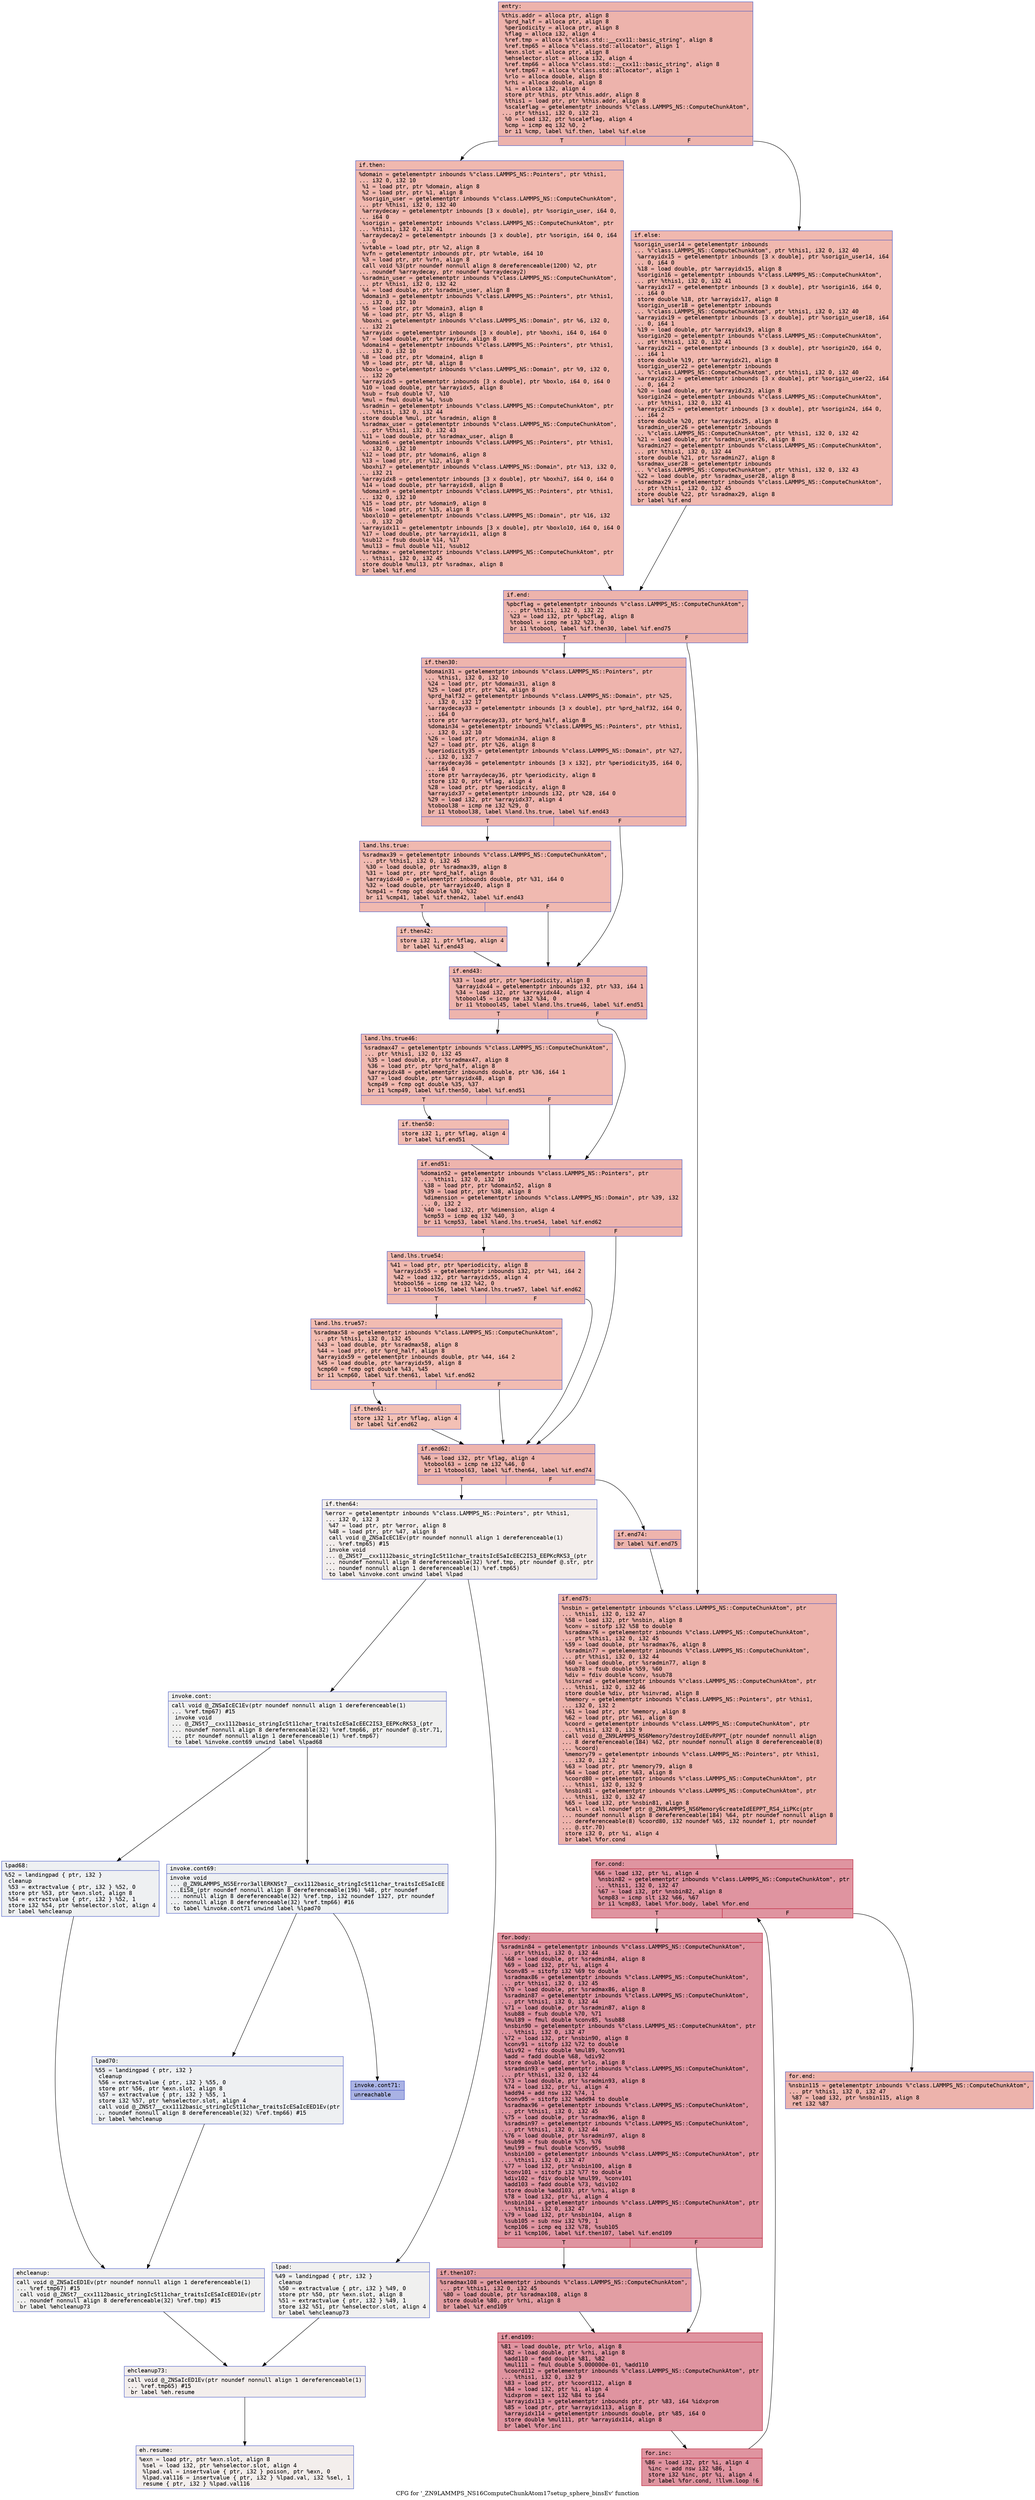 digraph "CFG for '_ZN9LAMMPS_NS16ComputeChunkAtom17setup_sphere_binsEv' function" {
	label="CFG for '_ZN9LAMMPS_NS16ComputeChunkAtom17setup_sphere_binsEv' function";

	Node0x56369a853e40 [shape=record,color="#3d50c3ff", style=filled, fillcolor="#d6524470" fontname="Courier",label="{entry:\l|  %this.addr = alloca ptr, align 8\l  %prd_half = alloca ptr, align 8\l  %periodicity = alloca ptr, align 8\l  %flag = alloca i32, align 4\l  %ref.tmp = alloca %\"class.std::__cxx11::basic_string\", align 8\l  %ref.tmp65 = alloca %\"class.std::allocator\", align 1\l  %exn.slot = alloca ptr, align 8\l  %ehselector.slot = alloca i32, align 4\l  %ref.tmp66 = alloca %\"class.std::__cxx11::basic_string\", align 8\l  %ref.tmp67 = alloca %\"class.std::allocator\", align 1\l  %rlo = alloca double, align 8\l  %rhi = alloca double, align 8\l  %i = alloca i32, align 4\l  store ptr %this, ptr %this.addr, align 8\l  %this1 = load ptr, ptr %this.addr, align 8\l  %scaleflag = getelementptr inbounds %\"class.LAMMPS_NS::ComputeChunkAtom\",\l... ptr %this1, i32 0, i32 21\l  %0 = load i32, ptr %scaleflag, align 4\l  %cmp = icmp eq i32 %0, 2\l  br i1 %cmp, label %if.then, label %if.else\l|{<s0>T|<s1>F}}"];
	Node0x56369a853e40:s0 -> Node0x56369a854b90[tooltip="entry -> if.then\nProbability 50.00%" ];
	Node0x56369a853e40:s1 -> Node0x56369a854c00[tooltip="entry -> if.else\nProbability 50.00%" ];
	Node0x56369a854b90 [shape=record,color="#3d50c3ff", style=filled, fillcolor="#dc5d4a70" fontname="Courier",label="{if.then:\l|  %domain = getelementptr inbounds %\"class.LAMMPS_NS::Pointers\", ptr %this1,\l... i32 0, i32 10\l  %1 = load ptr, ptr %domain, align 8\l  %2 = load ptr, ptr %1, align 8\l  %sorigin_user = getelementptr inbounds %\"class.LAMMPS_NS::ComputeChunkAtom\",\l... ptr %this1, i32 0, i32 40\l  %arraydecay = getelementptr inbounds [3 x double], ptr %sorigin_user, i64 0,\l... i64 0\l  %sorigin = getelementptr inbounds %\"class.LAMMPS_NS::ComputeChunkAtom\", ptr\l... %this1, i32 0, i32 41\l  %arraydecay2 = getelementptr inbounds [3 x double], ptr %sorigin, i64 0, i64\l... 0\l  %vtable = load ptr, ptr %2, align 8\l  %vfn = getelementptr inbounds ptr, ptr %vtable, i64 10\l  %3 = load ptr, ptr %vfn, align 8\l  call void %3(ptr noundef nonnull align 8 dereferenceable(1200) %2, ptr\l... noundef %arraydecay, ptr noundef %arraydecay2)\l  %sradmin_user = getelementptr inbounds %\"class.LAMMPS_NS::ComputeChunkAtom\",\l... ptr %this1, i32 0, i32 42\l  %4 = load double, ptr %sradmin_user, align 8\l  %domain3 = getelementptr inbounds %\"class.LAMMPS_NS::Pointers\", ptr %this1,\l... i32 0, i32 10\l  %5 = load ptr, ptr %domain3, align 8\l  %6 = load ptr, ptr %5, align 8\l  %boxhi = getelementptr inbounds %\"class.LAMMPS_NS::Domain\", ptr %6, i32 0,\l... i32 21\l  %arrayidx = getelementptr inbounds [3 x double], ptr %boxhi, i64 0, i64 0\l  %7 = load double, ptr %arrayidx, align 8\l  %domain4 = getelementptr inbounds %\"class.LAMMPS_NS::Pointers\", ptr %this1,\l... i32 0, i32 10\l  %8 = load ptr, ptr %domain4, align 8\l  %9 = load ptr, ptr %8, align 8\l  %boxlo = getelementptr inbounds %\"class.LAMMPS_NS::Domain\", ptr %9, i32 0,\l... i32 20\l  %arrayidx5 = getelementptr inbounds [3 x double], ptr %boxlo, i64 0, i64 0\l  %10 = load double, ptr %arrayidx5, align 8\l  %sub = fsub double %7, %10\l  %mul = fmul double %4, %sub\l  %sradmin = getelementptr inbounds %\"class.LAMMPS_NS::ComputeChunkAtom\", ptr\l... %this1, i32 0, i32 44\l  store double %mul, ptr %sradmin, align 8\l  %sradmax_user = getelementptr inbounds %\"class.LAMMPS_NS::ComputeChunkAtom\",\l... ptr %this1, i32 0, i32 43\l  %11 = load double, ptr %sradmax_user, align 8\l  %domain6 = getelementptr inbounds %\"class.LAMMPS_NS::Pointers\", ptr %this1,\l... i32 0, i32 10\l  %12 = load ptr, ptr %domain6, align 8\l  %13 = load ptr, ptr %12, align 8\l  %boxhi7 = getelementptr inbounds %\"class.LAMMPS_NS::Domain\", ptr %13, i32 0,\l... i32 21\l  %arrayidx8 = getelementptr inbounds [3 x double], ptr %boxhi7, i64 0, i64 0\l  %14 = load double, ptr %arrayidx8, align 8\l  %domain9 = getelementptr inbounds %\"class.LAMMPS_NS::Pointers\", ptr %this1,\l... i32 0, i32 10\l  %15 = load ptr, ptr %domain9, align 8\l  %16 = load ptr, ptr %15, align 8\l  %boxlo10 = getelementptr inbounds %\"class.LAMMPS_NS::Domain\", ptr %16, i32\l... 0, i32 20\l  %arrayidx11 = getelementptr inbounds [3 x double], ptr %boxlo10, i64 0, i64 0\l  %17 = load double, ptr %arrayidx11, align 8\l  %sub12 = fsub double %14, %17\l  %mul13 = fmul double %11, %sub12\l  %sradmax = getelementptr inbounds %\"class.LAMMPS_NS::ComputeChunkAtom\", ptr\l... %this1, i32 0, i32 45\l  store double %mul13, ptr %sradmax, align 8\l  br label %if.end\l}"];
	Node0x56369a854b90 -> Node0x56369a85ebf0[tooltip="if.then -> if.end\nProbability 100.00%" ];
	Node0x56369a854c00 [shape=record,color="#3d50c3ff", style=filled, fillcolor="#dc5d4a70" fontname="Courier",label="{if.else:\l|  %sorigin_user14 = getelementptr inbounds\l... %\"class.LAMMPS_NS::ComputeChunkAtom\", ptr %this1, i32 0, i32 40\l  %arrayidx15 = getelementptr inbounds [3 x double], ptr %sorigin_user14, i64\l... 0, i64 0\l  %18 = load double, ptr %arrayidx15, align 8\l  %sorigin16 = getelementptr inbounds %\"class.LAMMPS_NS::ComputeChunkAtom\",\l... ptr %this1, i32 0, i32 41\l  %arrayidx17 = getelementptr inbounds [3 x double], ptr %sorigin16, i64 0,\l... i64 0\l  store double %18, ptr %arrayidx17, align 8\l  %sorigin_user18 = getelementptr inbounds\l... %\"class.LAMMPS_NS::ComputeChunkAtom\", ptr %this1, i32 0, i32 40\l  %arrayidx19 = getelementptr inbounds [3 x double], ptr %sorigin_user18, i64\l... 0, i64 1\l  %19 = load double, ptr %arrayidx19, align 8\l  %sorigin20 = getelementptr inbounds %\"class.LAMMPS_NS::ComputeChunkAtom\",\l... ptr %this1, i32 0, i32 41\l  %arrayidx21 = getelementptr inbounds [3 x double], ptr %sorigin20, i64 0,\l... i64 1\l  store double %19, ptr %arrayidx21, align 8\l  %sorigin_user22 = getelementptr inbounds\l... %\"class.LAMMPS_NS::ComputeChunkAtom\", ptr %this1, i32 0, i32 40\l  %arrayidx23 = getelementptr inbounds [3 x double], ptr %sorigin_user22, i64\l... 0, i64 2\l  %20 = load double, ptr %arrayidx23, align 8\l  %sorigin24 = getelementptr inbounds %\"class.LAMMPS_NS::ComputeChunkAtom\",\l... ptr %this1, i32 0, i32 41\l  %arrayidx25 = getelementptr inbounds [3 x double], ptr %sorigin24, i64 0,\l... i64 2\l  store double %20, ptr %arrayidx25, align 8\l  %sradmin_user26 = getelementptr inbounds\l... %\"class.LAMMPS_NS::ComputeChunkAtom\", ptr %this1, i32 0, i32 42\l  %21 = load double, ptr %sradmin_user26, align 8\l  %sradmin27 = getelementptr inbounds %\"class.LAMMPS_NS::ComputeChunkAtom\",\l... ptr %this1, i32 0, i32 44\l  store double %21, ptr %sradmin27, align 8\l  %sradmax_user28 = getelementptr inbounds\l... %\"class.LAMMPS_NS::ComputeChunkAtom\", ptr %this1, i32 0, i32 43\l  %22 = load double, ptr %sradmax_user28, align 8\l  %sradmax29 = getelementptr inbounds %\"class.LAMMPS_NS::ComputeChunkAtom\",\l... ptr %this1, i32 0, i32 45\l  store double %22, ptr %sradmax29, align 8\l  br label %if.end\l}"];
	Node0x56369a854c00 -> Node0x56369a85ebf0[tooltip="if.else -> if.end\nProbability 100.00%" ];
	Node0x56369a85ebf0 [shape=record,color="#3d50c3ff", style=filled, fillcolor="#d6524470" fontname="Courier",label="{if.end:\l|  %pbcflag = getelementptr inbounds %\"class.LAMMPS_NS::ComputeChunkAtom\",\l... ptr %this1, i32 0, i32 22\l  %23 = load i32, ptr %pbcflag, align 8\l  %tobool = icmp ne i32 %23, 0\l  br i1 %tobool, label %if.then30, label %if.end75\l|{<s0>T|<s1>F}}"];
	Node0x56369a85ebf0:s0 -> Node0x56369a860630[tooltip="if.end -> if.then30\nProbability 62.50%" ];
	Node0x56369a85ebf0:s1 -> Node0x56369a8606b0[tooltip="if.end -> if.end75\nProbability 37.50%" ];
	Node0x56369a860630 [shape=record,color="#3d50c3ff", style=filled, fillcolor="#d8564670" fontname="Courier",label="{if.then30:\l|  %domain31 = getelementptr inbounds %\"class.LAMMPS_NS::Pointers\", ptr\l... %this1, i32 0, i32 10\l  %24 = load ptr, ptr %domain31, align 8\l  %25 = load ptr, ptr %24, align 8\l  %prd_half32 = getelementptr inbounds %\"class.LAMMPS_NS::Domain\", ptr %25,\l... i32 0, i32 17\l  %arraydecay33 = getelementptr inbounds [3 x double], ptr %prd_half32, i64 0,\l... i64 0\l  store ptr %arraydecay33, ptr %prd_half, align 8\l  %domain34 = getelementptr inbounds %\"class.LAMMPS_NS::Pointers\", ptr %this1,\l... i32 0, i32 10\l  %26 = load ptr, ptr %domain34, align 8\l  %27 = load ptr, ptr %26, align 8\l  %periodicity35 = getelementptr inbounds %\"class.LAMMPS_NS::Domain\", ptr %27,\l... i32 0, i32 7\l  %arraydecay36 = getelementptr inbounds [3 x i32], ptr %periodicity35, i64 0,\l... i64 0\l  store ptr %arraydecay36, ptr %periodicity, align 8\l  store i32 0, ptr %flag, align 4\l  %28 = load ptr, ptr %periodicity, align 8\l  %arrayidx37 = getelementptr inbounds i32, ptr %28, i64 0\l  %29 = load i32, ptr %arrayidx37, align 4\l  %tobool38 = icmp ne i32 %29, 0\l  br i1 %tobool38, label %land.lhs.true, label %if.end43\l|{<s0>T|<s1>F}}"];
	Node0x56369a860630:s0 -> Node0x56369a8613f0[tooltip="if.then30 -> land.lhs.true\nProbability 62.50%" ];
	Node0x56369a860630:s1 -> Node0x56369a861470[tooltip="if.then30 -> if.end43\nProbability 37.50%" ];
	Node0x56369a8613f0 [shape=record,color="#3d50c3ff", style=filled, fillcolor="#de614d70" fontname="Courier",label="{land.lhs.true:\l|  %sradmax39 = getelementptr inbounds %\"class.LAMMPS_NS::ComputeChunkAtom\",\l... ptr %this1, i32 0, i32 45\l  %30 = load double, ptr %sradmax39, align 8\l  %31 = load ptr, ptr %prd_half, align 8\l  %arrayidx40 = getelementptr inbounds double, ptr %31, i64 0\l  %32 = load double, ptr %arrayidx40, align 8\l  %cmp41 = fcmp ogt double %30, %32\l  br i1 %cmp41, label %if.then42, label %if.end43\l|{<s0>T|<s1>F}}"];
	Node0x56369a8613f0:s0 -> Node0x56369a861990[tooltip="land.lhs.true -> if.then42\nProbability 50.00%" ];
	Node0x56369a8613f0:s1 -> Node0x56369a861470[tooltip="land.lhs.true -> if.end43\nProbability 50.00%" ];
	Node0x56369a861990 [shape=record,color="#3d50c3ff", style=filled, fillcolor="#e1675170" fontname="Courier",label="{if.then42:\l|  store i32 1, ptr %flag, align 4\l  br label %if.end43\l}"];
	Node0x56369a861990 -> Node0x56369a861470[tooltip="if.then42 -> if.end43\nProbability 100.00%" ];
	Node0x56369a861470 [shape=record,color="#3d50c3ff", style=filled, fillcolor="#d8564670" fontname="Courier",label="{if.end43:\l|  %33 = load ptr, ptr %periodicity, align 8\l  %arrayidx44 = getelementptr inbounds i32, ptr %33, i64 1\l  %34 = load i32, ptr %arrayidx44, align 4\l  %tobool45 = icmp ne i32 %34, 0\l  br i1 %tobool45, label %land.lhs.true46, label %if.end51\l|{<s0>T|<s1>F}}"];
	Node0x56369a861470:s0 -> Node0x56369a861e60[tooltip="if.end43 -> land.lhs.true46\nProbability 62.50%" ];
	Node0x56369a861470:s1 -> Node0x56369a861ee0[tooltip="if.end43 -> if.end51\nProbability 37.50%" ];
	Node0x56369a861e60 [shape=record,color="#3d50c3ff", style=filled, fillcolor="#de614d70" fontname="Courier",label="{land.lhs.true46:\l|  %sradmax47 = getelementptr inbounds %\"class.LAMMPS_NS::ComputeChunkAtom\",\l... ptr %this1, i32 0, i32 45\l  %35 = load double, ptr %sradmax47, align 8\l  %36 = load ptr, ptr %prd_half, align 8\l  %arrayidx48 = getelementptr inbounds double, ptr %36, i64 1\l  %37 = load double, ptr %arrayidx48, align 8\l  %cmp49 = fcmp ogt double %35, %37\l  br i1 %cmp49, label %if.then50, label %if.end51\l|{<s0>T|<s1>F}}"];
	Node0x56369a861e60:s0 -> Node0x56369a862400[tooltip="land.lhs.true46 -> if.then50\nProbability 50.00%" ];
	Node0x56369a861e60:s1 -> Node0x56369a861ee0[tooltip="land.lhs.true46 -> if.end51\nProbability 50.00%" ];
	Node0x56369a862400 [shape=record,color="#3d50c3ff", style=filled, fillcolor="#e1675170" fontname="Courier",label="{if.then50:\l|  store i32 1, ptr %flag, align 4\l  br label %if.end51\l}"];
	Node0x56369a862400 -> Node0x56369a861ee0[tooltip="if.then50 -> if.end51\nProbability 100.00%" ];
	Node0x56369a861ee0 [shape=record,color="#3d50c3ff", style=filled, fillcolor="#d8564670" fontname="Courier",label="{if.end51:\l|  %domain52 = getelementptr inbounds %\"class.LAMMPS_NS::Pointers\", ptr\l... %this1, i32 0, i32 10\l  %38 = load ptr, ptr %domain52, align 8\l  %39 = load ptr, ptr %38, align 8\l  %dimension = getelementptr inbounds %\"class.LAMMPS_NS::Domain\", ptr %39, i32\l... 0, i32 2\l  %40 = load i32, ptr %dimension, align 4\l  %cmp53 = icmp eq i32 %40, 3\l  br i1 %cmp53, label %land.lhs.true54, label %if.end62\l|{<s0>T|<s1>F}}"];
	Node0x56369a861ee0:s0 -> Node0x56369a862a50[tooltip="if.end51 -> land.lhs.true54\nProbability 50.00%" ];
	Node0x56369a861ee0:s1 -> Node0x56369a862ad0[tooltip="if.end51 -> if.end62\nProbability 50.00%" ];
	Node0x56369a862a50 [shape=record,color="#3d50c3ff", style=filled, fillcolor="#de614d70" fontname="Courier",label="{land.lhs.true54:\l|  %41 = load ptr, ptr %periodicity, align 8\l  %arrayidx55 = getelementptr inbounds i32, ptr %41, i64 2\l  %42 = load i32, ptr %arrayidx55, align 4\l  %tobool56 = icmp ne i32 %42, 0\l  br i1 %tobool56, label %land.lhs.true57, label %if.end62\l|{<s0>T|<s1>F}}"];
	Node0x56369a862a50:s0 -> Node0x56369a85edc0[tooltip="land.lhs.true54 -> land.lhs.true57\nProbability 62.50%" ];
	Node0x56369a862a50:s1 -> Node0x56369a862ad0[tooltip="land.lhs.true54 -> if.end62\nProbability 37.50%" ];
	Node0x56369a85edc0 [shape=record,color="#3d50c3ff", style=filled, fillcolor="#e1675170" fontname="Courier",label="{land.lhs.true57:\l|  %sradmax58 = getelementptr inbounds %\"class.LAMMPS_NS::ComputeChunkAtom\",\l... ptr %this1, i32 0, i32 45\l  %43 = load double, ptr %sradmax58, align 8\l  %44 = load ptr, ptr %prd_half, align 8\l  %arrayidx59 = getelementptr inbounds double, ptr %44, i64 2\l  %45 = load double, ptr %arrayidx59, align 8\l  %cmp60 = fcmp ogt double %43, %45\l  br i1 %cmp60, label %if.then61, label %if.end62\l|{<s0>T|<s1>F}}"];
	Node0x56369a85edc0:s0 -> Node0x56369a85f2e0[tooltip="land.lhs.true57 -> if.then61\nProbability 50.00%" ];
	Node0x56369a85edc0:s1 -> Node0x56369a862ad0[tooltip="land.lhs.true57 -> if.end62\nProbability 50.00%" ];
	Node0x56369a85f2e0 [shape=record,color="#3d50c3ff", style=filled, fillcolor="#e5705870" fontname="Courier",label="{if.then61:\l|  store i32 1, ptr %flag, align 4\l  br label %if.end62\l}"];
	Node0x56369a85f2e0 -> Node0x56369a862ad0[tooltip="if.then61 -> if.end62\nProbability 100.00%" ];
	Node0x56369a862ad0 [shape=record,color="#3d50c3ff", style=filled, fillcolor="#d8564670" fontname="Courier",label="{if.end62:\l|  %46 = load i32, ptr %flag, align 4\l  %tobool63 = icmp ne i32 %46, 0\l  br i1 %tobool63, label %if.then64, label %if.end74\l|{<s0>T|<s1>F}}"];
	Node0x56369a862ad0:s0 -> Node0x56369a863d40[tooltip="if.end62 -> if.then64\nProbability 0.00%" ];
	Node0x56369a862ad0:s1 -> Node0x56369a863dc0[tooltip="if.end62 -> if.end74\nProbability 100.00%" ];
	Node0x56369a863d40 [shape=record,color="#3d50c3ff", style=filled, fillcolor="#e3d9d370" fontname="Courier",label="{if.then64:\l|  %error = getelementptr inbounds %\"class.LAMMPS_NS::Pointers\", ptr %this1,\l... i32 0, i32 3\l  %47 = load ptr, ptr %error, align 8\l  %48 = load ptr, ptr %47, align 8\l  call void @_ZNSaIcEC1Ev(ptr noundef nonnull align 1 dereferenceable(1)\l... %ref.tmp65) #15\l  invoke void\l... @_ZNSt7__cxx1112basic_stringIcSt11char_traitsIcESaIcEEC2IS3_EEPKcRKS3_(ptr\l... noundef nonnull align 8 dereferenceable(32) %ref.tmp, ptr noundef @.str, ptr\l... noundef nonnull align 1 dereferenceable(1) %ref.tmp65)\l          to label %invoke.cont unwind label %lpad\l}"];
	Node0x56369a863d40 -> Node0x56369a864a60[tooltip="if.then64 -> invoke.cont\nProbability 50.00%" ];
	Node0x56369a863d40 -> Node0x56369a864ae0[tooltip="if.then64 -> lpad\nProbability 50.00%" ];
	Node0x56369a864a60 [shape=record,color="#3d50c3ff", style=filled, fillcolor="#dedcdb70" fontname="Courier",label="{invoke.cont:\l|  call void @_ZNSaIcEC1Ev(ptr noundef nonnull align 1 dereferenceable(1)\l... %ref.tmp67) #15\l  invoke void\l... @_ZNSt7__cxx1112basic_stringIcSt11char_traitsIcESaIcEEC2IS3_EEPKcRKS3_(ptr\l... noundef nonnull align 8 dereferenceable(32) %ref.tmp66, ptr noundef @.str.71,\l... ptr noundef nonnull align 1 dereferenceable(1) %ref.tmp67)\l          to label %invoke.cont69 unwind label %lpad68\l}"];
	Node0x56369a864a60 -> Node0x56369a864e00[tooltip="invoke.cont -> invoke.cont69\nProbability 50.00%" ];
	Node0x56369a864a60 -> Node0x56369a864e50[tooltip="invoke.cont -> lpad68\nProbability 50.00%" ];
	Node0x56369a864e00 [shape=record,color="#3d50c3ff", style=filled, fillcolor="#d9dce170" fontname="Courier",label="{invoke.cont69:\l|  invoke void\l... @_ZN9LAMMPS_NS5Error3allERKNSt7__cxx1112basic_stringIcSt11char_traitsIcESaIcEE\l...EiS8_(ptr noundef nonnull align 8 dereferenceable(196) %48, ptr noundef\l... nonnull align 8 dereferenceable(32) %ref.tmp, i32 noundef 1327, ptr noundef\l... nonnull align 8 dereferenceable(32) %ref.tmp66) #16\l          to label %invoke.cont71 unwind label %lpad70\l}"];
	Node0x56369a864e00 -> Node0x56369a864db0[tooltip="invoke.cont69 -> invoke.cont71\nProbability 0.00%" ];
	Node0x56369a864e00 -> Node0x56369a8650b0[tooltip="invoke.cont69 -> lpad70\nProbability 100.00%" ];
	Node0x56369a864db0 [shape=record,color="#3d50c3ff", style=filled, fillcolor="#3d50c370" fontname="Courier",label="{invoke.cont71:\l|  unreachable\l}"];
	Node0x56369a864ae0 [shape=record,color="#3d50c3ff", style=filled, fillcolor="#dedcdb70" fontname="Courier",label="{lpad:\l|  %49 = landingpad \{ ptr, i32 \}\l          cleanup\l  %50 = extractvalue \{ ptr, i32 \} %49, 0\l  store ptr %50, ptr %exn.slot, align 8\l  %51 = extractvalue \{ ptr, i32 \} %49, 1\l  store i32 %51, ptr %ehselector.slot, align 4\l  br label %ehcleanup73\l}"];
	Node0x56369a864ae0 -> Node0x56369a865610[tooltip="lpad -> ehcleanup73\nProbability 100.00%" ];
	Node0x56369a864e50 [shape=record,color="#3d50c3ff", style=filled, fillcolor="#d9dce170" fontname="Courier",label="{lpad68:\l|  %52 = landingpad \{ ptr, i32 \}\l          cleanup\l  %53 = extractvalue \{ ptr, i32 \} %52, 0\l  store ptr %53, ptr %exn.slot, align 8\l  %54 = extractvalue \{ ptr, i32 \} %52, 1\l  store i32 %54, ptr %ehselector.slot, align 4\l  br label %ehcleanup\l}"];
	Node0x56369a864e50 -> Node0x56369a865960[tooltip="lpad68 -> ehcleanup\nProbability 100.00%" ];
	Node0x56369a8650b0 [shape=record,color="#3d50c3ff", style=filled, fillcolor="#d9dce170" fontname="Courier",label="{lpad70:\l|  %55 = landingpad \{ ptr, i32 \}\l          cleanup\l  %56 = extractvalue \{ ptr, i32 \} %55, 0\l  store ptr %56, ptr %exn.slot, align 8\l  %57 = extractvalue \{ ptr, i32 \} %55, 1\l  store i32 %57, ptr %ehselector.slot, align 4\l  call void @_ZNSt7__cxx1112basic_stringIcSt11char_traitsIcESaIcEED1Ev(ptr\l... noundef nonnull align 8 dereferenceable(32) %ref.tmp66) #15\l  br label %ehcleanup\l}"];
	Node0x56369a8650b0 -> Node0x56369a865960[tooltip="lpad70 -> ehcleanup\nProbability 100.00%" ];
	Node0x56369a865960 [shape=record,color="#3d50c3ff", style=filled, fillcolor="#dedcdb70" fontname="Courier",label="{ehcleanup:\l|  call void @_ZNSaIcED1Ev(ptr noundef nonnull align 1 dereferenceable(1)\l... %ref.tmp67) #15\l  call void @_ZNSt7__cxx1112basic_stringIcSt11char_traitsIcESaIcEED1Ev(ptr\l... noundef nonnull align 8 dereferenceable(32) %ref.tmp) #15\l  br label %ehcleanup73\l}"];
	Node0x56369a865960 -> Node0x56369a865610[tooltip="ehcleanup -> ehcleanup73\nProbability 100.00%" ];
	Node0x56369a865610 [shape=record,color="#3d50c3ff", style=filled, fillcolor="#e3d9d370" fontname="Courier",label="{ehcleanup73:\l|  call void @_ZNSaIcED1Ev(ptr noundef nonnull align 1 dereferenceable(1)\l... %ref.tmp65) #15\l  br label %eh.resume\l}"];
	Node0x56369a865610 -> Node0x56369a866210[tooltip="ehcleanup73 -> eh.resume\nProbability 100.00%" ];
	Node0x56369a863dc0 [shape=record,color="#3d50c3ff", style=filled, fillcolor="#d8564670" fontname="Courier",label="{if.end74:\l|  br label %if.end75\l}"];
	Node0x56369a863dc0 -> Node0x56369a8606b0[tooltip="if.end74 -> if.end75\nProbability 100.00%" ];
	Node0x56369a8606b0 [shape=record,color="#3d50c3ff", style=filled, fillcolor="#d6524470" fontname="Courier",label="{if.end75:\l|  %nsbin = getelementptr inbounds %\"class.LAMMPS_NS::ComputeChunkAtom\", ptr\l... %this1, i32 0, i32 47\l  %58 = load i32, ptr %nsbin, align 8\l  %conv = sitofp i32 %58 to double\l  %sradmax76 = getelementptr inbounds %\"class.LAMMPS_NS::ComputeChunkAtom\",\l... ptr %this1, i32 0, i32 45\l  %59 = load double, ptr %sradmax76, align 8\l  %sradmin77 = getelementptr inbounds %\"class.LAMMPS_NS::ComputeChunkAtom\",\l... ptr %this1, i32 0, i32 44\l  %60 = load double, ptr %sradmin77, align 8\l  %sub78 = fsub double %59, %60\l  %div = fdiv double %conv, %sub78\l  %sinvrad = getelementptr inbounds %\"class.LAMMPS_NS::ComputeChunkAtom\", ptr\l... %this1, i32 0, i32 46\l  store double %div, ptr %sinvrad, align 8\l  %memory = getelementptr inbounds %\"class.LAMMPS_NS::Pointers\", ptr %this1,\l... i32 0, i32 2\l  %61 = load ptr, ptr %memory, align 8\l  %62 = load ptr, ptr %61, align 8\l  %coord = getelementptr inbounds %\"class.LAMMPS_NS::ComputeChunkAtom\", ptr\l... %this1, i32 0, i32 9\l  call void @_ZN9LAMMPS_NS6Memory7destroyIdEEvRPPT_(ptr noundef nonnull align\l... 8 dereferenceable(184) %62, ptr noundef nonnull align 8 dereferenceable(8)\l... %coord)\l  %memory79 = getelementptr inbounds %\"class.LAMMPS_NS::Pointers\", ptr %this1,\l... i32 0, i32 2\l  %63 = load ptr, ptr %memory79, align 8\l  %64 = load ptr, ptr %63, align 8\l  %coord80 = getelementptr inbounds %\"class.LAMMPS_NS::ComputeChunkAtom\", ptr\l... %this1, i32 0, i32 9\l  %nsbin81 = getelementptr inbounds %\"class.LAMMPS_NS::ComputeChunkAtom\", ptr\l... %this1, i32 0, i32 47\l  %65 = load i32, ptr %nsbin81, align 8\l  %call = call noundef ptr @_ZN9LAMMPS_NS6Memory6createIdEEPPT_RS4_iiPKc(ptr\l... noundef nonnull align 8 dereferenceable(184) %64, ptr noundef nonnull align 8\l... dereferenceable(8) %coord80, i32 noundef %65, i32 noundef 1, ptr noundef\l... @.str.70)\l  store i32 0, ptr %i, align 4\l  br label %for.cond\l}"];
	Node0x56369a8606b0 -> Node0x56369a867550[tooltip="if.end75 -> for.cond\nProbability 100.00%" ];
	Node0x56369a867550 [shape=record,color="#b70d28ff", style=filled, fillcolor="#b70d2870" fontname="Courier",label="{for.cond:\l|  %66 = load i32, ptr %i, align 4\l  %nsbin82 = getelementptr inbounds %\"class.LAMMPS_NS::ComputeChunkAtom\", ptr\l... %this1, i32 0, i32 47\l  %67 = load i32, ptr %nsbin82, align 8\l  %cmp83 = icmp slt i32 %66, %67\l  br i1 %cmp83, label %for.body, label %for.end\l|{<s0>T|<s1>F}}"];
	Node0x56369a867550:s0 -> Node0x56369a867880[tooltip="for.cond -> for.body\nProbability 96.88%" ];
	Node0x56369a867550:s1 -> Node0x56369a867900[tooltip="for.cond -> for.end\nProbability 3.12%" ];
	Node0x56369a867880 [shape=record,color="#b70d28ff", style=filled, fillcolor="#b70d2870" fontname="Courier",label="{for.body:\l|  %sradmin84 = getelementptr inbounds %\"class.LAMMPS_NS::ComputeChunkAtom\",\l... ptr %this1, i32 0, i32 44\l  %68 = load double, ptr %sradmin84, align 8\l  %69 = load i32, ptr %i, align 4\l  %conv85 = sitofp i32 %69 to double\l  %sradmax86 = getelementptr inbounds %\"class.LAMMPS_NS::ComputeChunkAtom\",\l... ptr %this1, i32 0, i32 45\l  %70 = load double, ptr %sradmax86, align 8\l  %sradmin87 = getelementptr inbounds %\"class.LAMMPS_NS::ComputeChunkAtom\",\l... ptr %this1, i32 0, i32 44\l  %71 = load double, ptr %sradmin87, align 8\l  %sub88 = fsub double %70, %71\l  %mul89 = fmul double %conv85, %sub88\l  %nsbin90 = getelementptr inbounds %\"class.LAMMPS_NS::ComputeChunkAtom\", ptr\l... %this1, i32 0, i32 47\l  %72 = load i32, ptr %nsbin90, align 8\l  %conv91 = sitofp i32 %72 to double\l  %div92 = fdiv double %mul89, %conv91\l  %add = fadd double %68, %div92\l  store double %add, ptr %rlo, align 8\l  %sradmin93 = getelementptr inbounds %\"class.LAMMPS_NS::ComputeChunkAtom\",\l... ptr %this1, i32 0, i32 44\l  %73 = load double, ptr %sradmin93, align 8\l  %74 = load i32, ptr %i, align 4\l  %add94 = add nsw i32 %74, 1\l  %conv95 = sitofp i32 %add94 to double\l  %sradmax96 = getelementptr inbounds %\"class.LAMMPS_NS::ComputeChunkAtom\",\l... ptr %this1, i32 0, i32 45\l  %75 = load double, ptr %sradmax96, align 8\l  %sradmin97 = getelementptr inbounds %\"class.LAMMPS_NS::ComputeChunkAtom\",\l... ptr %this1, i32 0, i32 44\l  %76 = load double, ptr %sradmin97, align 8\l  %sub98 = fsub double %75, %76\l  %mul99 = fmul double %conv95, %sub98\l  %nsbin100 = getelementptr inbounds %\"class.LAMMPS_NS::ComputeChunkAtom\", ptr\l... %this1, i32 0, i32 47\l  %77 = load i32, ptr %nsbin100, align 8\l  %conv101 = sitofp i32 %77 to double\l  %div102 = fdiv double %mul99, %conv101\l  %add103 = fadd double %73, %div102\l  store double %add103, ptr %rhi, align 8\l  %78 = load i32, ptr %i, align 4\l  %nsbin104 = getelementptr inbounds %\"class.LAMMPS_NS::ComputeChunkAtom\", ptr\l... %this1, i32 0, i32 47\l  %79 = load i32, ptr %nsbin104, align 8\l  %sub105 = sub nsw i32 %79, 1\l  %cmp106 = icmp eq i32 %78, %sub105\l  br i1 %cmp106, label %if.then107, label %if.end109\l|{<s0>T|<s1>F}}"];
	Node0x56369a867880:s0 -> Node0x56369a869390[tooltip="for.body -> if.then107\nProbability 50.00%" ];
	Node0x56369a867880:s1 -> Node0x56369a869410[tooltip="for.body -> if.end109\nProbability 50.00%" ];
	Node0x56369a869390 [shape=record,color="#3d50c3ff", style=filled, fillcolor="#be242e70" fontname="Courier",label="{if.then107:\l|  %sradmax108 = getelementptr inbounds %\"class.LAMMPS_NS::ComputeChunkAtom\",\l... ptr %this1, i32 0, i32 45\l  %80 = load double, ptr %sradmax108, align 8\l  store double %80, ptr %rhi, align 8\l  br label %if.end109\l}"];
	Node0x56369a869390 -> Node0x56369a869410[tooltip="if.then107 -> if.end109\nProbability 100.00%" ];
	Node0x56369a869410 [shape=record,color="#b70d28ff", style=filled, fillcolor="#b70d2870" fontname="Courier",label="{if.end109:\l|  %81 = load double, ptr %rlo, align 8\l  %82 = load double, ptr %rhi, align 8\l  %add110 = fadd double %81, %82\l  %mul111 = fmul double 5.000000e-01, %add110\l  %coord112 = getelementptr inbounds %\"class.LAMMPS_NS::ComputeChunkAtom\", ptr\l... %this1, i32 0, i32 9\l  %83 = load ptr, ptr %coord112, align 8\l  %84 = load i32, ptr %i, align 4\l  %idxprom = sext i32 %84 to i64\l  %arrayidx113 = getelementptr inbounds ptr, ptr %83, i64 %idxprom\l  %85 = load ptr, ptr %arrayidx113, align 8\l  %arrayidx114 = getelementptr inbounds double, ptr %85, i64 0\l  store double %mul111, ptr %arrayidx114, align 8\l  br label %for.inc\l}"];
	Node0x56369a869410 -> Node0x56369a869f60[tooltip="if.end109 -> for.inc\nProbability 100.00%" ];
	Node0x56369a869f60 [shape=record,color="#b70d28ff", style=filled, fillcolor="#b70d2870" fontname="Courier",label="{for.inc:\l|  %86 = load i32, ptr %i, align 4\l  %inc = add nsw i32 %86, 1\l  store i32 %inc, ptr %i, align 4\l  br label %for.cond, !llvm.loop !6\l}"];
	Node0x56369a869f60 -> Node0x56369a867550[tooltip="for.inc -> for.cond\nProbability 100.00%" ];
	Node0x56369a867900 [shape=record,color="#3d50c3ff", style=filled, fillcolor="#d6524470" fontname="Courier",label="{for.end:\l|  %nsbin115 = getelementptr inbounds %\"class.LAMMPS_NS::ComputeChunkAtom\",\l... ptr %this1, i32 0, i32 47\l  %87 = load i32, ptr %nsbin115, align 8\l  ret i32 %87\l}"];
	Node0x56369a866210 [shape=record,color="#3d50c3ff", style=filled, fillcolor="#e3d9d370" fontname="Courier",label="{eh.resume:\l|  %exn = load ptr, ptr %exn.slot, align 8\l  %sel = load i32, ptr %ehselector.slot, align 4\l  %lpad.val = insertvalue \{ ptr, i32 \} poison, ptr %exn, 0\l  %lpad.val116 = insertvalue \{ ptr, i32 \} %lpad.val, i32 %sel, 1\l  resume \{ ptr, i32 \} %lpad.val116\l}"];
}

